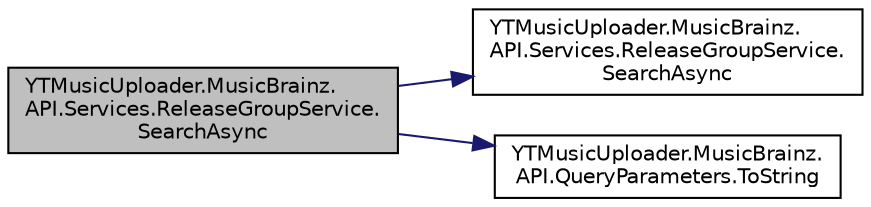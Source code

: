 digraph "YTMusicUploader.MusicBrainz.API.Services.ReleaseGroupService.SearchAsync"
{
 // LATEX_PDF_SIZE
  edge [fontname="Helvetica",fontsize="10",labelfontname="Helvetica",labelfontsize="10"];
  node [fontname="Helvetica",fontsize="10",shape=record];
  rankdir="LR";
  Node1 [label="YTMusicUploader.MusicBrainz.\lAPI.Services.ReleaseGroupService.\lSearchAsync",height=0.2,width=0.4,color="black", fillcolor="grey75", style="filled", fontcolor="black",tooltip="Search for a release-group in the MusicBrainz database, matching the given query."];
  Node1 -> Node2 [color="midnightblue",fontsize="10",style="solid",fontname="Helvetica"];
  Node2 [label="YTMusicUploader.MusicBrainz.\lAPI.Services.ReleaseGroupService.\lSearchAsync",height=0.2,width=0.4,color="black", fillcolor="white", style="filled",URL="$dc/d55/class_y_t_music_uploader_1_1_music_brainz_1_1_a_p_i_1_1_services_1_1_release_group_service.html#ad7f924d7a979b3732ca2c4a6ff8530f0",tooltip="Search for a release-group in the MusicBrainz database, matching the given query."];
  Node1 -> Node3 [color="midnightblue",fontsize="10",style="solid",fontname="Helvetica"];
  Node3 [label="YTMusicUploader.MusicBrainz.\lAPI.QueryParameters.ToString",height=0.2,width=0.4,color="black", fillcolor="white", style="filled",URL="$dd/db6/class_y_t_music_uploader_1_1_music_brainz_1_1_a_p_i_1_1_query_parameters.html#a5cbd53dce6d04938c2dac03db7c0d0c0",tooltip=" "];
}
